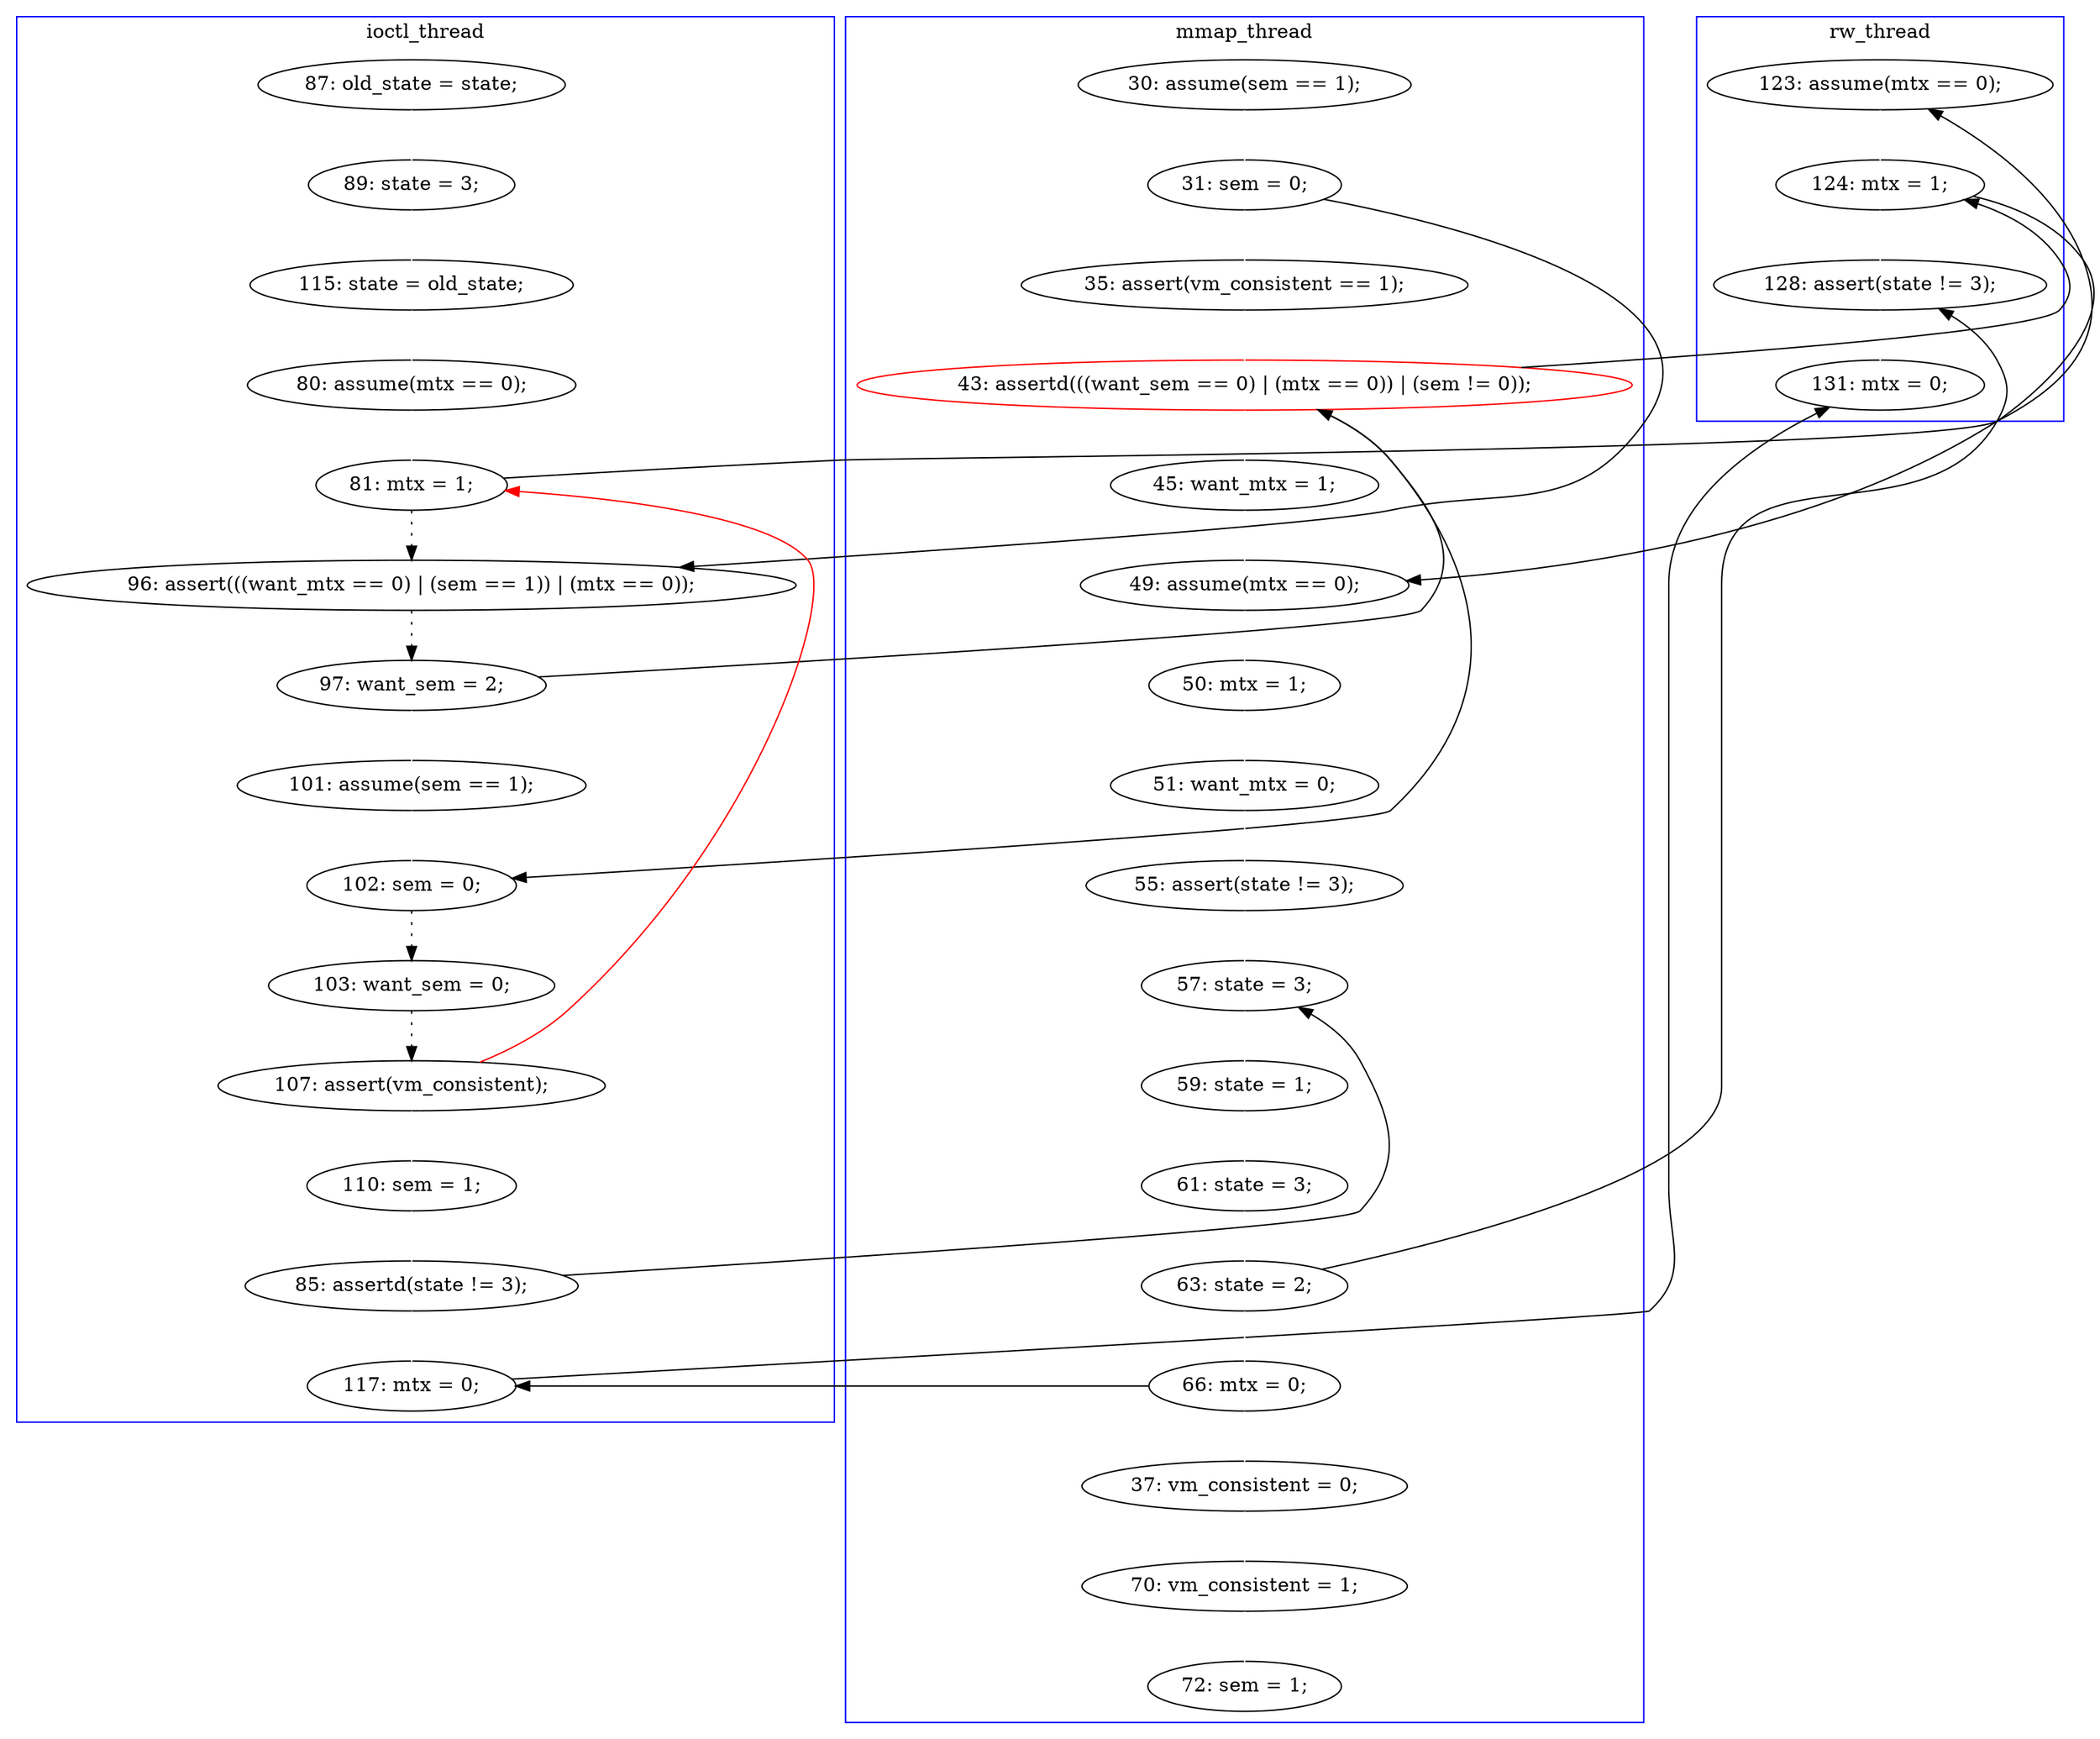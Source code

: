 digraph Counterexample {
	12 -> 14 [color = white, style = solid]
	49 -> 55 [color = white, style = solid]
	17 -> 18 [color = white, style = solid]
	25 -> 32 [color = white, style = solid]
	18 -> 19 [color = white, style = solid]
	32 -> 35 [color = white, style = solid]
	24 -> 26 [color = white, style = solid]
	40 -> 41 [color = white, style = solid]
	16 -> 22 [color = black, style = solid, constraint = false]
	48 -> 55 [color = black, style = solid, constraint = false]
	38 -> 40 [color = white, style = solid]
	29 -> 30 [color = white, style = solid]
	42 -> 43 [color = white, style = solid]
	29 -> 19 [color = red, style = solid, constraint = false]
	23 -> 25 [color = white, style = solid]
	34 -> 35 [color = black, style = solid, constraint = false]
	24 -> 25 [color = black, style = solid, constraint = false]
	41 -> 42 [color = white, style = solid]
	35 -> 36 [color = white, style = solid]
	37 -> 38 [color = white, style = solid]
	25 -> 34 [color = black, style = solid, constraint = false]
	19 -> 22 [color = black, style = dotted]
	36 -> 37 [color = white, style = solid]
	39 -> 40 [color = black, style = solid, constraint = false]
	45 -> 46 [color = white, style = solid]
	46 -> 47 [color = white, style = solid]
	27 -> 28 [color = black, style = dotted]
	30 -> 39 [color = white, style = solid]
	19 -> 33 [color = black, style = solid, constraint = false]
	43 -> 49 [color = black, style = solid, constraint = false]
	34 -> 49 [color = white, style = solid]
	25 -> 27 [color = black, style = solid, constraint = false]
	28 -> 29 [color = black, style = dotted]
	22 -> 24 [color = black, style = dotted]
	16 -> 23 [color = white, style = solid]
	15 -> 16 [color = white, style = solid]
	44 -> 48 [color = black, style = solid, constraint = false]
	39 -> 48 [color = white, style = solid]
	14 -> 17 [color = white, style = solid]
	43 -> 44 [color = white, style = solid]
	26 -> 27 [color = white, style = solid]
	44 -> 45 [color = white, style = solid]
	33 -> 34 [color = white, style = solid]
	subgraph cluster3 {
		label = rw_thread
		color = blue
		55  [label = "131: mtx = 0;"]
		34  [label = "124: mtx = 1;"]
		49  [label = "128: assert(state != 3);"]
		33  [label = "123: assume(mtx == 0);"]
	}
	subgraph cluster2 {
		label = ioctl_thread
		color = blue
		27  [label = "102: sem = 0;"]
		39  [label = "85: assertd(state != 3);"]
		17  [label = "115: state = old_state;"]
		26  [label = "101: assume(sem == 1);"]
		22  [label = "96: assert(((want_mtx == 0) | (sem == 1)) | (mtx == 0));"]
		12  [label = "87: old_state = state;"]
		28  [label = "103: want_sem = 0;"]
		30  [label = "110: sem = 1;"]
		48  [label = "117: mtx = 0;"]
		29  [label = "107: assert(vm_consistent);"]
		24  [label = "97: want_sem = 2;"]
		19  [label = "81: mtx = 1;"]
		18  [label = "80: assume(mtx == 0);"]
		14  [label = "89: state = 3;"]
	}
	subgraph cluster1 {
		label = mmap_thread
		color = blue
		16  [label = "31: sem = 0;"]
		32  [label = "45: want_mtx = 1;"]
		23  [label = "35: assert(vm_consistent == 1);"]
		38  [label = "55: assert(state != 3);"]
		15  [label = "30: assume(sem == 1);"]
		47  [label = "72: sem = 1;"]
		44  [label = "66: mtx = 0;"]
		41  [label = "59: state = 1;"]
		45  [label = "37: vm_consistent = 0;"]
		35  [label = "49: assume(mtx == 0);"]
		42  [label = "61: state = 3;"]
		40  [label = "57: state = 3;"]
		36  [label = "50: mtx = 1;"]
		25  [label = "43: assertd(((want_sem == 0) | (mtx == 0)) | (sem != 0));", color = red]
		46  [label = "70: vm_consistent = 1;"]
		43  [label = "63: state = 2;"]
		37  [label = "51: want_mtx = 0;"]
	}
}
